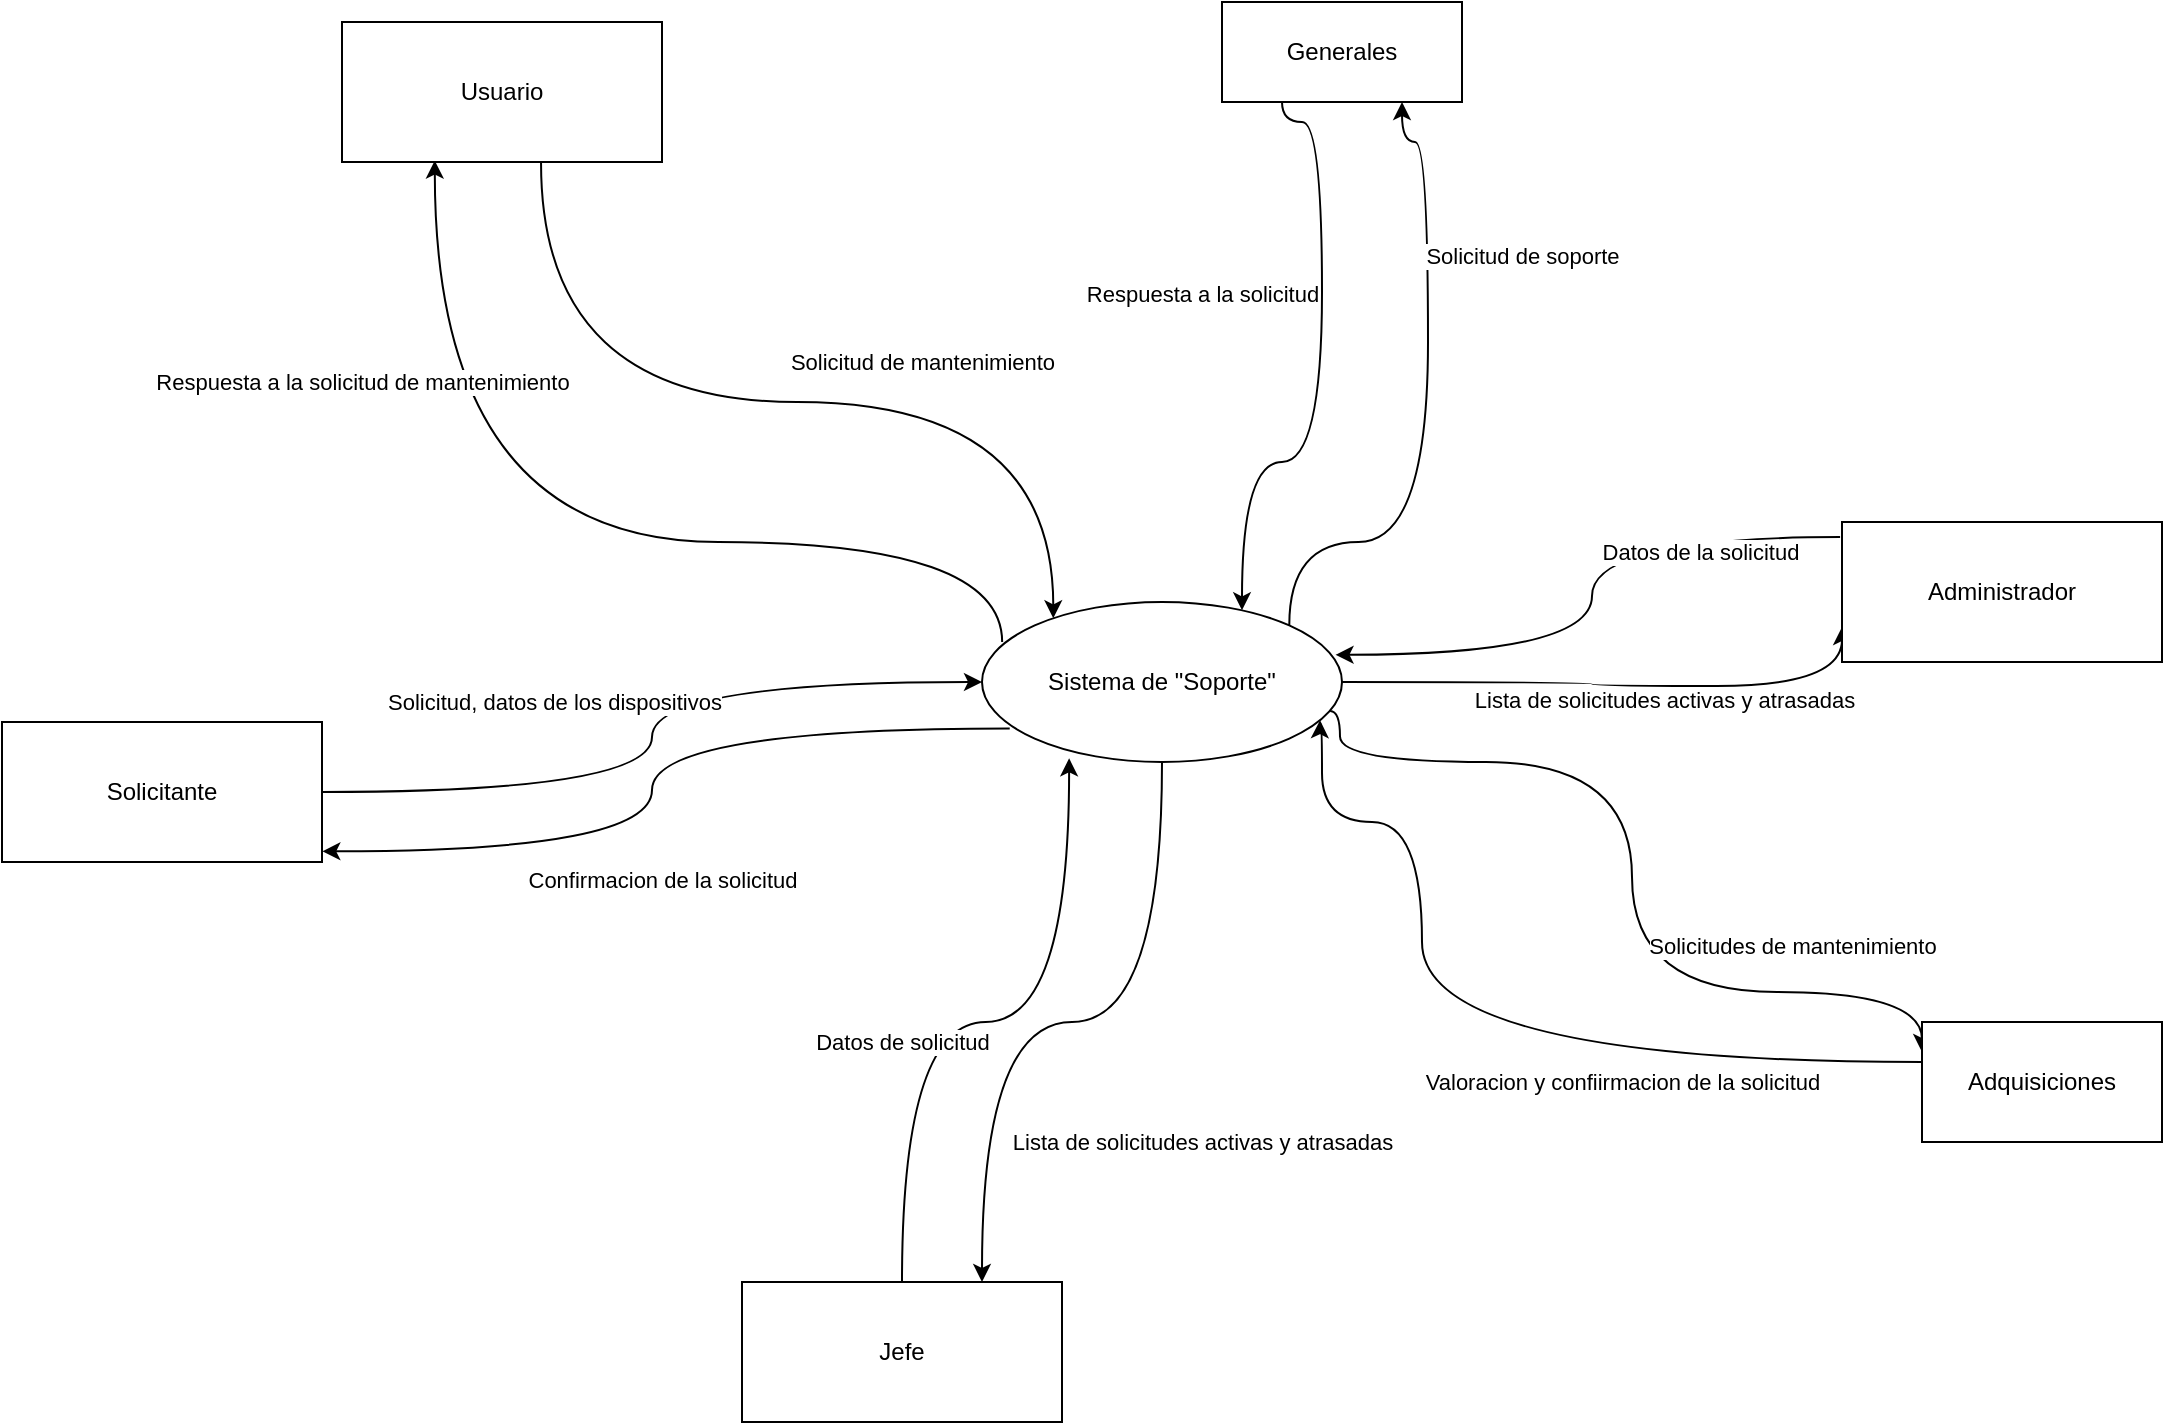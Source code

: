 <mxfile version="20.2.3" type="device" pages="3"><diagram id="DkWG4LgZqHOyVA3ZLs4E" name="Diagrama de contexto"><mxGraphModel dx="2249" dy="2072" grid="1" gridSize="10" guides="1" tooltips="1" connect="1" arrows="1" fold="1" page="1" pageScale="1" pageWidth="827" pageHeight="1169" math="0" shadow="0"><root><mxCell id="0"/><mxCell id="1" parent="0"/><mxCell id="ZMcyCSTyHC_rj8hIHtJD-16" style="edgeStyle=orthogonalEdgeStyle;curved=1;rounded=0;orthogonalLoop=1;jettySize=auto;html=1;entryX=0.29;entryY=0.99;entryDx=0;entryDy=0;entryPerimeter=0;exitX=0.056;exitY=0.25;exitDx=0;exitDy=0;exitPerimeter=0;" parent="1" source="ZMcyCSTyHC_rj8hIHtJD-1" target="ZMcyCSTyHC_rj8hIHtJD-2" edge="1"><mxGeometry relative="1" as="geometry"><Array as="points"><mxPoint x="350" y="240"/><mxPoint x="66" y="240"/></Array></mxGeometry></mxCell><mxCell id="ZMcyCSTyHC_rj8hIHtJD-30" value="Respuesta a la solicitud de mantenimiento" style="edgeLabel;html=1;align=center;verticalAlign=middle;resizable=0;points=[];" parent="ZMcyCSTyHC_rj8hIHtJD-16" vertex="1" connectable="0"><mxGeometry x="0.0" y="4" relative="1" as="geometry"><mxPoint x="-108" y="-84" as="offset"/></mxGeometry></mxCell><mxCell id="ZMcyCSTyHC_rj8hIHtJD-17" style="edgeStyle=orthogonalEdgeStyle;curved=1;rounded=0;orthogonalLoop=1;jettySize=auto;html=1;entryX=0;entryY=0.75;entryDx=0;entryDy=0;" parent="1" source="ZMcyCSTyHC_rj8hIHtJD-1" target="ZMcyCSTyHC_rj8hIHtJD-6" edge="1"><mxGeometry relative="1" as="geometry"><Array as="points"><mxPoint x="645" y="310"/><mxPoint x="645" y="312"/></Array></mxGeometry></mxCell><mxCell id="ZMcyCSTyHC_rj8hIHtJD-27" value="Lista de solicitudes activas y atrasadas" style="edgeLabel;html=1;align=center;verticalAlign=middle;resizable=0;points=[];" parent="ZMcyCSTyHC_rj8hIHtJD-17" vertex="1" connectable="0"><mxGeometry x="0.42" y="-6" relative="1" as="geometry"><mxPoint x="-37" y="1" as="offset"/></mxGeometry></mxCell><mxCell id="ZMcyCSTyHC_rj8hIHtJD-18" style="edgeStyle=orthogonalEdgeStyle;curved=1;rounded=0;orthogonalLoop=1;jettySize=auto;html=1;entryX=0.75;entryY=0;entryDx=0;entryDy=0;" parent="1" source="ZMcyCSTyHC_rj8hIHtJD-1" target="ZMcyCSTyHC_rj8hIHtJD-5" edge="1"><mxGeometry relative="1" as="geometry"/></mxCell><mxCell id="ZMcyCSTyHC_rj8hIHtJD-29" value="Lista de solicitudes activas y atrasadas" style="edgeLabel;html=1;align=center;verticalAlign=middle;resizable=0;points=[];" parent="ZMcyCSTyHC_rj8hIHtJD-18" vertex="1" connectable="0"><mxGeometry x="0.193" y="-5" relative="1" as="geometry"><mxPoint x="99" y="65" as="offset"/></mxGeometry></mxCell><mxCell id="ZMcyCSTyHC_rj8hIHtJD-22" style="edgeStyle=orthogonalEdgeStyle;curved=1;rounded=0;orthogonalLoop=1;jettySize=auto;html=1;entryX=1.001;entryY=0.924;entryDx=0;entryDy=0;entryPerimeter=0;exitX=0.077;exitY=0.791;exitDx=0;exitDy=0;exitPerimeter=0;" parent="1" source="ZMcyCSTyHC_rj8hIHtJD-1" target="ZMcyCSTyHC_rj8hIHtJD-20" edge="1"><mxGeometry relative="1" as="geometry"/></mxCell><mxCell id="ZMcyCSTyHC_rj8hIHtJD-32" value="Confirmacion de la solicitud" style="edgeLabel;html=1;align=center;verticalAlign=middle;resizable=0;points=[];" parent="ZMcyCSTyHC_rj8hIHtJD-22" vertex="1" connectable="0"><mxGeometry x="0.133" y="-5" relative="1" as="geometry"><mxPoint x="10" y="25" as="offset"/></mxGeometry></mxCell><mxCell id="ZMcyCSTyHC_rj8hIHtJD-34" style="edgeStyle=orthogonalEdgeStyle;curved=1;rounded=0;orthogonalLoop=1;jettySize=auto;html=1;entryX=0.75;entryY=1;entryDx=0;entryDy=0;exitX=1;exitY=0;exitDx=0;exitDy=0;" parent="1" source="ZMcyCSTyHC_rj8hIHtJD-1" target="ZMcyCSTyHC_rj8hIHtJD-33" edge="1"><mxGeometry relative="1" as="geometry"><Array as="points"><mxPoint x="493" y="240"/><mxPoint x="563" y="240"/><mxPoint x="563" y="40"/><mxPoint x="550" y="40"/></Array></mxGeometry></mxCell><mxCell id="ZMcyCSTyHC_rj8hIHtJD-35" value="Solicitud de soporte" style="edgeLabel;html=1;align=center;verticalAlign=middle;resizable=0;points=[];" parent="ZMcyCSTyHC_rj8hIHtJD-34" vertex="1" connectable="0"><mxGeometry x="0.328" y="11" relative="1" as="geometry"><mxPoint x="58" y="-26" as="offset"/></mxGeometry></mxCell><mxCell id="ZMcyCSTyHC_rj8hIHtJD-39" style="edgeStyle=orthogonalEdgeStyle;curved=1;rounded=0;orthogonalLoop=1;jettySize=auto;html=1;entryX=0;entryY=0.25;entryDx=0;entryDy=0;exitX=0.967;exitY=0.681;exitDx=0;exitDy=0;exitPerimeter=0;" parent="1" source="ZMcyCSTyHC_rj8hIHtJD-1" target="ZMcyCSTyHC_rj8hIHtJD-38" edge="1"><mxGeometry relative="1" as="geometry"><Array as="points"><mxPoint x="519" y="325"/><mxPoint x="519" y="350"/><mxPoint x="665" y="350"/><mxPoint x="665" y="465"/></Array></mxGeometry></mxCell><mxCell id="ZMcyCSTyHC_rj8hIHtJD-40" value="Solicitudes de mantenimiento" style="edgeLabel;html=1;align=center;verticalAlign=middle;resizable=0;points=[];" parent="ZMcyCSTyHC_rj8hIHtJD-39" vertex="1" connectable="0"><mxGeometry x="0.149" y="2" relative="1" as="geometry"><mxPoint x="78" as="offset"/></mxGeometry></mxCell><mxCell id="ZMcyCSTyHC_rj8hIHtJD-1" value="Sistema de &quot;Soporte&quot;" style="ellipse;whiteSpace=wrap;html=1;" parent="1" vertex="1"><mxGeometry x="340" y="270" width="180" height="80" as="geometry"/></mxCell><mxCell id="ZMcyCSTyHC_rj8hIHtJD-13" style="edgeStyle=orthogonalEdgeStyle;curved=1;rounded=0;orthogonalLoop=1;jettySize=auto;html=1;entryX=0.198;entryY=0.102;entryDx=0;entryDy=0;entryPerimeter=0;exitX=0.622;exitY=1.006;exitDx=0;exitDy=0;exitPerimeter=0;" parent="1" source="ZMcyCSTyHC_rj8hIHtJD-2" target="ZMcyCSTyHC_rj8hIHtJD-1" edge="1"><mxGeometry relative="1" as="geometry"><Array as="points"><mxPoint x="120" y="170"/><mxPoint x="376" y="170"/></Array></mxGeometry></mxCell><mxCell id="ZMcyCSTyHC_rj8hIHtJD-24" value="Solicitud de mantenimiento" style="edgeLabel;html=1;align=center;verticalAlign=middle;resizable=0;points=[];" parent="ZMcyCSTyHC_rj8hIHtJD-13" vertex="1" connectable="0"><mxGeometry x="0.123" y="-7" relative="1" as="geometry"><mxPoint x="38" y="-27" as="offset"/></mxGeometry></mxCell><mxCell id="ZMcyCSTyHC_rj8hIHtJD-2" value="Usuario" style="rounded=0;whiteSpace=wrap;html=1;" parent="1" vertex="1"><mxGeometry x="20" y="-20" width="160" height="70" as="geometry"/></mxCell><mxCell id="ZMcyCSTyHC_rj8hIHtJD-15" style="edgeStyle=orthogonalEdgeStyle;curved=1;rounded=0;orthogonalLoop=1;jettySize=auto;html=1;entryX=0.242;entryY=0.977;entryDx=0;entryDy=0;entryPerimeter=0;" parent="1" source="ZMcyCSTyHC_rj8hIHtJD-5" target="ZMcyCSTyHC_rj8hIHtJD-1" edge="1"><mxGeometry relative="1" as="geometry"/></mxCell><mxCell id="ZMcyCSTyHC_rj8hIHtJD-28" value="Datos de solicitud" style="edgeLabel;html=1;align=center;verticalAlign=middle;resizable=0;points=[];" parent="ZMcyCSTyHC_rj8hIHtJD-15" vertex="1" connectable="0"><mxGeometry x="0.111" y="-3" relative="1" as="geometry"><mxPoint x="-62" y="7" as="offset"/></mxGeometry></mxCell><mxCell id="ZMcyCSTyHC_rj8hIHtJD-5" value="Jefe" style="rounded=0;whiteSpace=wrap;html=1;" parent="1" vertex="1"><mxGeometry x="220" y="610" width="160" height="70" as="geometry"/></mxCell><mxCell id="ZMcyCSTyHC_rj8hIHtJD-14" style="edgeStyle=orthogonalEdgeStyle;curved=1;rounded=0;orthogonalLoop=1;jettySize=auto;html=1;exitX=-0.006;exitY=0.108;exitDx=0;exitDy=0;exitPerimeter=0;entryX=0.982;entryY=0.33;entryDx=0;entryDy=0;entryPerimeter=0;" parent="1" source="ZMcyCSTyHC_rj8hIHtJD-6" target="ZMcyCSTyHC_rj8hIHtJD-1" edge="1"><mxGeometry relative="1" as="geometry"><mxPoint x="520" y="295" as="targetPoint"/></mxGeometry></mxCell><mxCell id="ZMcyCSTyHC_rj8hIHtJD-26" value="Datos de la solicitud" style="edgeLabel;html=1;align=center;verticalAlign=middle;resizable=0;points=[];" parent="ZMcyCSTyHC_rj8hIHtJD-14" vertex="1" connectable="0"><mxGeometry x="0.092" y="-6" relative="1" as="geometry"><mxPoint x="60" y="-39" as="offset"/></mxGeometry></mxCell><mxCell id="ZMcyCSTyHC_rj8hIHtJD-6" value="Administrador" style="rounded=0;whiteSpace=wrap;html=1;" parent="1" vertex="1"><mxGeometry x="770" y="230" width="160" height="70" as="geometry"/></mxCell><mxCell id="ZMcyCSTyHC_rj8hIHtJD-21" style="edgeStyle=orthogonalEdgeStyle;curved=1;rounded=0;orthogonalLoop=1;jettySize=auto;html=1;" parent="1" source="ZMcyCSTyHC_rj8hIHtJD-20" target="ZMcyCSTyHC_rj8hIHtJD-1" edge="1"><mxGeometry relative="1" as="geometry"/></mxCell><mxCell id="ZMcyCSTyHC_rj8hIHtJD-31" value="Solicitud, datos de los dispositivos" style="edgeLabel;html=1;align=center;verticalAlign=middle;resizable=0;points=[];" parent="ZMcyCSTyHC_rj8hIHtJD-21" vertex="1" connectable="0"><mxGeometry x="-0.467" y="4" relative="1" as="geometry"><mxPoint x="13" y="-41" as="offset"/></mxGeometry></mxCell><mxCell id="ZMcyCSTyHC_rj8hIHtJD-20" value="Solicitante" style="rounded=0;whiteSpace=wrap;html=1;" parent="1" vertex="1"><mxGeometry x="-150" y="330" width="160" height="70" as="geometry"/></mxCell><mxCell id="ZMcyCSTyHC_rj8hIHtJD-36" style="edgeStyle=orthogonalEdgeStyle;curved=1;rounded=0;orthogonalLoop=1;jettySize=auto;html=1;exitX=0.25;exitY=1;exitDx=0;exitDy=0;" parent="1" source="ZMcyCSTyHC_rj8hIHtJD-33" target="ZMcyCSTyHC_rj8hIHtJD-1" edge="1"><mxGeometry relative="1" as="geometry"><Array as="points"><mxPoint x="490" y="30"/><mxPoint x="510" y="30"/><mxPoint x="510" y="200"/><mxPoint x="470" y="200"/></Array></mxGeometry></mxCell><mxCell id="ZMcyCSTyHC_rj8hIHtJD-37" value="Respuesta a la solicitud" style="edgeLabel;html=1;align=center;verticalAlign=middle;resizable=0;points=[];" parent="ZMcyCSTyHC_rj8hIHtJD-36" vertex="1" connectable="0"><mxGeometry x="-0.203" y="-13" relative="1" as="geometry"><mxPoint x="-47" y="-9" as="offset"/></mxGeometry></mxCell><mxCell id="ZMcyCSTyHC_rj8hIHtJD-33" value="Generales" style="rounded=0;whiteSpace=wrap;html=1;" parent="1" vertex="1"><mxGeometry x="460" y="-30" width="120" height="50" as="geometry"/></mxCell><mxCell id="ZMcyCSTyHC_rj8hIHtJD-41" style="edgeStyle=orthogonalEdgeStyle;curved=1;rounded=0;orthogonalLoop=1;jettySize=auto;html=1;entryX=0.939;entryY=0.739;entryDx=0;entryDy=0;entryPerimeter=0;" parent="1" source="ZMcyCSTyHC_rj8hIHtJD-38" target="ZMcyCSTyHC_rj8hIHtJD-1" edge="1"><mxGeometry relative="1" as="geometry"><Array as="points"><mxPoint x="560" y="500"/><mxPoint x="560" y="380"/><mxPoint x="510" y="380"/><mxPoint x="510" y="331"/><mxPoint x="509" y="331"/></Array></mxGeometry></mxCell><mxCell id="ZMcyCSTyHC_rj8hIHtJD-42" value="Valoracion y confiirmacion de la solicitud" style="edgeLabel;html=1;align=center;verticalAlign=middle;resizable=0;points=[];" parent="ZMcyCSTyHC_rj8hIHtJD-41" vertex="1" connectable="0"><mxGeometry x="0.175" relative="1" as="geometry"><mxPoint x="100" y="37" as="offset"/></mxGeometry></mxCell><mxCell id="ZMcyCSTyHC_rj8hIHtJD-38" value="Adquisiciones" style="rounded=0;whiteSpace=wrap;html=1;" parent="1" vertex="1"><mxGeometry x="810" y="480" width="120" height="60" as="geometry"/></mxCell></root></mxGraphModel></diagram><diagram id="f6rQSyUBxxqH9jXUwarz" name="Modelo de dominio"><mxGraphModel dx="1497" dy="2120" grid="1" gridSize="10" guides="1" tooltips="1" connect="1" arrows="1" fold="1" page="1" pageScale="1" pageWidth="827" pageHeight="1169" math="0" shadow="0"><root><mxCell id="0"/><mxCell id="1" parent="0"/><mxCell id="sXfndQdOdU9TowSgIV5L-12" value="Estados" style="swimlane;fontStyle=0;childLayout=stackLayout;horizontal=1;startSize=30;horizontalStack=0;resizeParent=1;resizeParentMax=0;resizeLast=0;collapsible=1;marginBottom=0;" parent="1" vertex="1"><mxGeometry x="1600" y="-440" width="140" height="180" as="geometry"/></mxCell><mxCell id="sXfndQdOdU9TowSgIV5L-13" value="Enviado" style="text;strokeColor=none;fillColor=none;align=left;verticalAlign=middle;spacingLeft=4;spacingRight=4;overflow=hidden;points=[[0,0.5],[1,0.5]];portConstraint=eastwest;rotatable=0;" parent="sXfndQdOdU9TowSgIV5L-12" vertex="1"><mxGeometry y="30" width="140" height="30" as="geometry"/></mxCell><mxCell id="sXfndQdOdU9TowSgIV5L-17" value="Atendiendo" style="text;strokeColor=none;fillColor=none;align=left;verticalAlign=middle;spacingLeft=4;spacingRight=4;overflow=hidden;points=[[0,0.5],[1,0.5]];portConstraint=eastwest;rotatable=0;" parent="sXfndQdOdU9TowSgIV5L-12" vertex="1"><mxGeometry y="60" width="140" height="30" as="geometry"/></mxCell><mxCell id="sXfndQdOdU9TowSgIV5L-14" value="Espera" style="text;strokeColor=none;fillColor=none;align=left;verticalAlign=middle;spacingLeft=4;spacingRight=4;overflow=hidden;points=[[0,0.5],[1,0.5]];portConstraint=eastwest;rotatable=0;" parent="sXfndQdOdU9TowSgIV5L-12" vertex="1"><mxGeometry y="90" width="140" height="30" as="geometry"/></mxCell><mxCell id="sXfndQdOdU9TowSgIV5L-15" value="Revisado" style="text;strokeColor=none;fillColor=none;align=left;verticalAlign=middle;spacingLeft=4;spacingRight=4;overflow=hidden;points=[[0,0.5],[1,0.5]];portConstraint=eastwest;rotatable=0;" parent="sXfndQdOdU9TowSgIV5L-12" vertex="1"><mxGeometry y="120" width="140" height="30" as="geometry"/></mxCell><mxCell id="sXfndQdOdU9TowSgIV5L-18" value="En proceso" style="text;strokeColor=none;fillColor=none;align=left;verticalAlign=middle;spacingLeft=4;spacingRight=4;overflow=hidden;points=[[0,0.5],[1,0.5]];portConstraint=eastwest;rotatable=0;" parent="sXfndQdOdU9TowSgIV5L-12" vertex="1"><mxGeometry y="150" width="140" height="30" as="geometry"/></mxCell><mxCell id="1n7PtmyBgGKQcQrIAT-y-1" value="usuario" style="rounded=0;whiteSpace=wrap;html=1;" vertex="1" parent="1"><mxGeometry x="1034" y="-140" width="120" height="60" as="geometry"/></mxCell><mxCell id="1n7PtmyBgGKQcQrIAT-y-2" value="Solicitud" style="rounded=0;whiteSpace=wrap;html=1;" vertex="1" parent="1"><mxGeometry x="1290" y="265" width="120" height="60" as="geometry"/></mxCell><mxCell id="1n7PtmyBgGKQcQrIAT-y-21" style="edgeStyle=orthogonalEdgeStyle;rounded=0;orthogonalLoop=1;jettySize=auto;html=1;endArrow=diamondThin;endFill=0;strokeColor=default;strokeWidth=1;" edge="1" parent="1" source="1n7PtmyBgGKQcQrIAT-y-3" target="1n7PtmyBgGKQcQrIAT-y-2"><mxGeometry relative="1" as="geometry"/></mxCell><mxCell id="1n7PtmyBgGKQcQrIAT-y-3" value="lista de solicitudes" style="rounded=0;whiteSpace=wrap;html=1;" vertex="1" parent="1"><mxGeometry x="1430" y="130" width="120" height="60" as="geometry"/></mxCell><mxCell id="1n7PtmyBgGKQcQrIAT-y-20" style="rounded=0;orthogonalLoop=1;jettySize=auto;html=1;entryX=0.815;entryY=1.055;entryDx=0;entryDy=0;endArrow=block;endFill=0;strokeColor=default;strokeWidth=1;entryPerimeter=0;" edge="1" parent="1" source="1n7PtmyBgGKQcQrIAT-y-4" target="1n7PtmyBgGKQcQrIAT-y-2"><mxGeometry relative="1" as="geometry"/></mxCell><mxCell id="1n7PtmyBgGKQcQrIAT-y-4" value="llamada" style="rounded=0;whiteSpace=wrap;html=1;" vertex="1" parent="1"><mxGeometry x="1420" y="480" width="120" height="60" as="geometry"/></mxCell><mxCell id="1n7PtmyBgGKQcQrIAT-y-38" style="rounded=0;orthogonalLoop=1;jettySize=auto;html=1;endArrow=block;endFill=0;strokeColor=default;strokeWidth=1;" edge="1" parent="1" source="1n7PtmyBgGKQcQrIAT-y-5" target="1n7PtmyBgGKQcQrIAT-y-1"><mxGeometry relative="1" as="geometry"/></mxCell><mxCell id="1n7PtmyBgGKQcQrIAT-y-5" value="Administrador" style="rounded=0;whiteSpace=wrap;html=1;" vertex="1" parent="1"><mxGeometry x="790" y="-120" width="120" height="60" as="geometry"/></mxCell><mxCell id="1n7PtmyBgGKQcQrIAT-y-17" style="rounded=0;orthogonalLoop=1;jettySize=auto;html=1;endArrow=block;endFill=0;strokeColor=default;strokeWidth=1;" edge="1" parent="1" source="1n7PtmyBgGKQcQrIAT-y-6" target="1n7PtmyBgGKQcQrIAT-y-1"><mxGeometry relative="1" as="geometry"/></mxCell><mxCell id="1n7PtmyBgGKQcQrIAT-y-6" value="usuario anonimo" style="rounded=0;whiteSpace=wrap;html=1;" vertex="1" parent="1"><mxGeometry x="790" y="-30" width="120" height="60" as="geometry"/></mxCell><mxCell id="1n7PtmyBgGKQcQrIAT-y-15" style="rounded=0;orthogonalLoop=1;jettySize=auto;html=1;endArrow=block;endFill=0;strokeColor=default;strokeWidth=1;" edge="1" parent="1" source="1n7PtmyBgGKQcQrIAT-y-7"><mxGeometry relative="1" as="geometry"><mxPoint x="1150" y="-80" as="targetPoint"/></mxGeometry></mxCell><mxCell id="1n7PtmyBgGKQcQrIAT-y-7" value="usuario registrado" style="rounded=0;whiteSpace=wrap;html=1;" vertex="1" parent="1"><mxGeometry x="1090" y="30" width="120" height="60" as="geometry"/></mxCell><mxCell id="1n7PtmyBgGKQcQrIAT-y-16" style="rounded=0;orthogonalLoop=1;jettySize=auto;html=1;entryX=0.041;entryY=0.993;entryDx=0;entryDy=0;endArrow=block;endFill=0;strokeColor=default;strokeWidth=1;entryPerimeter=0;exitX=0.662;exitY=0.011;exitDx=0;exitDy=0;exitPerimeter=0;" edge="1" parent="1" source="1n7PtmyBgGKQcQrIAT-y-8" target="1n7PtmyBgGKQcQrIAT-y-1"><mxGeometry relative="1" as="geometry"/></mxCell><mxCell id="1n7PtmyBgGKQcQrIAT-y-8" value="usuario consulta" style="rounded=0;whiteSpace=wrap;html=1;" vertex="1" parent="1"><mxGeometry x="960" y="30" width="120" height="60" as="geometry"/></mxCell><mxCell id="1n7PtmyBgGKQcQrIAT-y-19" style="rounded=0;orthogonalLoop=1;jettySize=auto;html=1;entryX=0.25;entryY=1;entryDx=0;entryDy=0;endArrow=block;endFill=0;strokeColor=default;strokeWidth=1;" edge="1" parent="1" source="1n7PtmyBgGKQcQrIAT-y-18" target="1n7PtmyBgGKQcQrIAT-y-2"><mxGeometry relative="1" as="geometry"/></mxCell><mxCell id="1n7PtmyBgGKQcQrIAT-y-18" value="Llamada por memo" style="rounded=0;whiteSpace=wrap;html=1;" vertex="1" parent="1"><mxGeometry x="1190" y="480" width="120" height="60" as="geometry"/></mxCell><mxCell id="1n7PtmyBgGKQcQrIAT-y-25" style="edgeStyle=orthogonalEdgeStyle;rounded=0;orthogonalLoop=1;jettySize=auto;html=1;entryX=0.75;entryY=0;entryDx=0;entryDy=0;endArrow=block;endFill=0;strokeColor=default;strokeWidth=1;" edge="1" parent="1" source="1n7PtmyBgGKQcQrIAT-y-22" target="1n7PtmyBgGKQcQrIAT-y-3"><mxGeometry relative="1" as="geometry"/></mxCell><mxCell id="1n7PtmyBgGKQcQrIAT-y-22" value="Resultados de busqueda Solicitudes" style="rounded=0;whiteSpace=wrap;html=1;" vertex="1" parent="1"><mxGeometry x="1580" y="50" width="120" height="60" as="geometry"/></mxCell><mxCell id="1n7PtmyBgGKQcQrIAT-y-26" style="edgeStyle=orthogonalEdgeStyle;rounded=0;orthogonalLoop=1;jettySize=auto;html=1;entryX=0.75;entryY=1;entryDx=0;entryDy=0;endArrow=block;endFill=0;strokeColor=default;strokeWidth=1;" edge="1" parent="1" source="1n7PtmyBgGKQcQrIAT-y-23" target="1n7PtmyBgGKQcQrIAT-y-3"><mxGeometry relative="1" as="geometry"/></mxCell><mxCell id="1n7PtmyBgGKQcQrIAT-y-23" value="Publicaciones vencidas" style="rounded=0;whiteSpace=wrap;html=1;" vertex="1" parent="1"><mxGeometry x="1580" y="190" width="120" height="60" as="geometry"/></mxCell><mxCell id="1n7PtmyBgGKQcQrIAT-y-28" style="edgeStyle=orthogonalEdgeStyle;rounded=0;orthogonalLoop=1;jettySize=auto;html=1;entryX=0.5;entryY=1;entryDx=0;entryDy=0;endArrow=block;endFill=0;strokeColor=default;strokeWidth=1;" edge="1" parent="1" source="1n7PtmyBgGKQcQrIAT-y-24" target="1n7PtmyBgGKQcQrIAT-y-3"><mxGeometry relative="1" as="geometry"/></mxCell><mxCell id="1n7PtmyBgGKQcQrIAT-y-24" value="Publicaciones revisadas" style="rounded=0;whiteSpace=wrap;html=1;" vertex="1" parent="1"><mxGeometry x="1580" y="300" width="120" height="60" as="geometry"/></mxCell><mxCell id="1n7PtmyBgGKQcQrIAT-y-51" style="edgeStyle=none;rounded=0;orthogonalLoop=1;jettySize=auto;html=1;entryX=0;entryY=0.5;entryDx=0;entryDy=0;endArrow=diamondThin;endFill=0;strokeColor=default;strokeWidth=1;" edge="1" parent="1" source="1n7PtmyBgGKQcQrIAT-y-29" target="1n7PtmyBgGKQcQrIAT-y-2"><mxGeometry relative="1" as="geometry"/></mxCell><mxCell id="1n7PtmyBgGKQcQrIAT-y-29" value="Departamento" style="rounded=0;whiteSpace=wrap;html=1;" vertex="1" parent="1"><mxGeometry x="940" y="360" width="120" height="60" as="geometry"/></mxCell><mxCell id="1n7PtmyBgGKQcQrIAT-y-47" style="edgeStyle=none;rounded=0;orthogonalLoop=1;jettySize=auto;html=1;entryX=0;entryY=0.5;entryDx=0;entryDy=0;endArrow=diamondThin;endFill=0;strokeColor=default;strokeWidth=1;" edge="1" parent="1" source="1n7PtmyBgGKQcQrIAT-y-30" target="1n7PtmyBgGKQcQrIAT-y-18"><mxGeometry relative="1" as="geometry"/></mxCell><mxCell id="1n7PtmyBgGKQcQrIAT-y-30" value="Numero IPE" style="rounded=0;whiteSpace=wrap;html=1;" vertex="1" parent="1"><mxGeometry x="960" y="500" width="120" height="60" as="geometry"/></mxCell><mxCell id="1n7PtmyBgGKQcQrIAT-y-48" style="edgeStyle=none;rounded=0;orthogonalLoop=1;jettySize=auto;html=1;entryX=-0.022;entryY=0.911;entryDx=0;entryDy=0;entryPerimeter=0;endArrow=diamondThin;endFill=0;strokeColor=default;strokeWidth=1;" edge="1" parent="1" source="1n7PtmyBgGKQcQrIAT-y-31" target="1n7PtmyBgGKQcQrIAT-y-18"><mxGeometry relative="1" as="geometry"/></mxCell><mxCell id="1n7PtmyBgGKQcQrIAT-y-31" value="Numero serial" style="rounded=0;whiteSpace=wrap;html=1;" vertex="1" parent="1"><mxGeometry x="960" y="600" width="120" height="60" as="geometry"/></mxCell><mxCell id="1n7PtmyBgGKQcQrIAT-y-49" style="edgeStyle=none;rounded=0;orthogonalLoop=1;jettySize=auto;html=1;entryX=0.25;entryY=1;entryDx=0;entryDy=0;endArrow=diamondThin;endFill=0;strokeColor=default;strokeWidth=1;" edge="1" parent="1" source="1n7PtmyBgGKQcQrIAT-y-32" target="1n7PtmyBgGKQcQrIAT-y-18"><mxGeometry relative="1" as="geometry"/></mxCell><mxCell id="1n7PtmyBgGKQcQrIAT-y-32" value="Marca" style="rounded=0;whiteSpace=wrap;html=1;" vertex="1" parent="1"><mxGeometry x="1121" y="640" width="120" height="60" as="geometry"/></mxCell><mxCell id="1n7PtmyBgGKQcQrIAT-y-50" style="edgeStyle=none;rounded=0;orthogonalLoop=1;jettySize=auto;html=1;endArrow=diamondThin;endFill=0;strokeColor=default;strokeWidth=1;" edge="1" parent="1" source="1n7PtmyBgGKQcQrIAT-y-33" target="1n7PtmyBgGKQcQrIAT-y-18"><mxGeometry relative="1" as="geometry"/></mxCell><mxCell id="1n7PtmyBgGKQcQrIAT-y-33" value="Modelo" style="rounded=0;whiteSpace=wrap;html=1;" vertex="1" parent="1"><mxGeometry x="1280" y="640" width="120" height="60" as="geometry"/></mxCell><mxCell id="1n7PtmyBgGKQcQrIAT-y-40" style="edgeStyle=none;rounded=0;orthogonalLoop=1;jettySize=auto;html=1;entryX=0.25;entryY=0;entryDx=0;entryDy=0;endArrow=diamondThin;endFill=0;strokeColor=default;strokeWidth=1;" edge="1" parent="1" source="1n7PtmyBgGKQcQrIAT-y-1" target="1n7PtmyBgGKQcQrIAT-y-2"><mxGeometry relative="1" as="geometry"><mxPoint x="1099.91" y="-150" as="sourcePoint"/><mxPoint x="1320" y="265" as="targetPoint"/><Array as="points"><mxPoint x="1320" y="-110"/></Array></mxGeometry></mxCell><mxCell id="1n7PtmyBgGKQcQrIAT-y-52" style="edgeStyle=none;rounded=0;orthogonalLoop=1;jettySize=auto;html=1;entryX=-0.005;entryY=0.389;entryDx=0;entryDy=0;entryPerimeter=0;endArrow=diamondThin;endFill=0;strokeColor=default;strokeWidth=1;" edge="1" parent="1" source="1n7PtmyBgGKQcQrIAT-y-44" target="1n7PtmyBgGKQcQrIAT-y-2"><mxGeometry relative="1" as="geometry"/></mxCell><mxCell id="1n7PtmyBgGKQcQrIAT-y-44" value="Comentario" style="rounded=0;whiteSpace=wrap;html=1;" vertex="1" parent="1"><mxGeometry x="940" y="270" width="120" height="60" as="geometry"/></mxCell><mxCell id="1n7PtmyBgGKQcQrIAT-y-60" style="edgeStyle=none;rounded=0;orthogonalLoop=1;jettySize=auto;html=1;endArrow=diamondThin;endFill=0;strokeColor=default;strokeWidth=1;entryX=0;entryY=0;entryDx=0;entryDy=0;" edge="1" parent="1" source="1n7PtmyBgGKQcQrIAT-y-53" target="1n7PtmyBgGKQcQrIAT-y-1"><mxGeometry relative="1" as="geometry"/></mxCell><mxCell id="1n7PtmyBgGKQcQrIAT-y-53" value="Nombres" style="rounded=0;whiteSpace=wrap;html=1;" vertex="1" parent="1"><mxGeometry x="900" y="-280" width="120" height="60" as="geometry"/></mxCell><mxCell id="1n7PtmyBgGKQcQrIAT-y-61" style="edgeStyle=none;rounded=0;orthogonalLoop=1;jettySize=auto;html=1;entryX=0.206;entryY=-0.028;entryDx=0;entryDy=0;endArrow=diamondThin;endFill=0;strokeColor=default;strokeWidth=1;entryPerimeter=0;" edge="1" parent="1" source="1n7PtmyBgGKQcQrIAT-y-54" target="1n7PtmyBgGKQcQrIAT-y-1"><mxGeometry relative="1" as="geometry"><Array as="points"><mxPoint x="1060" y="-350"/></Array></mxGeometry></mxCell><mxCell id="1n7PtmyBgGKQcQrIAT-y-54" value="Nombre de usuario" style="rounded=0;whiteSpace=wrap;html=1;" vertex="1" parent="1"><mxGeometry x="900" y="-380" width="120" height="60" as="geometry"/></mxCell><mxCell id="1n7PtmyBgGKQcQrIAT-y-62" style="edgeStyle=none;rounded=0;orthogonalLoop=1;jettySize=auto;html=1;endArrow=diamondThin;endFill=0;strokeColor=default;strokeWidth=1;exitX=0.5;exitY=1;exitDx=0;exitDy=0;" edge="1" parent="1" source="1n7PtmyBgGKQcQrIAT-y-55" target="1n7PtmyBgGKQcQrIAT-y-1"><mxGeometry relative="1" as="geometry"><mxPoint x="1150" y="-150" as="targetPoint"/></mxGeometry></mxCell><mxCell id="1n7PtmyBgGKQcQrIAT-y-55" value="Numero de trabajador" style="rounded=0;whiteSpace=wrap;html=1;" vertex="1" parent="1"><mxGeometry x="1034" y="-440" width="120" height="60" as="geometry"/></mxCell><mxCell id="1n7PtmyBgGKQcQrIAT-y-63" style="edgeStyle=none;rounded=0;orthogonalLoop=1;jettySize=auto;html=1;entryX=0.6;entryY=0.006;entryDx=0;entryDy=0;endArrow=diamondThin;endFill=0;strokeColor=default;strokeWidth=1;entryPerimeter=0;" edge="1" parent="1" source="1n7PtmyBgGKQcQrIAT-y-56" target="1n7PtmyBgGKQcQrIAT-y-1"><mxGeometry relative="1" as="geometry"/></mxCell><mxCell id="1n7PtmyBgGKQcQrIAT-y-56" value="Apellido paterno" style="rounded=0;whiteSpace=wrap;html=1;" vertex="1" parent="1"><mxGeometry x="1170" y="-440" width="120" height="60" as="geometry"/></mxCell><mxCell id="1n7PtmyBgGKQcQrIAT-y-64" style="edgeStyle=none;rounded=0;orthogonalLoop=1;jettySize=auto;html=1;entryX=0.707;entryY=-0.011;entryDx=0;entryDy=0;endArrow=diamondThin;endFill=0;strokeColor=default;strokeWidth=1;entryPerimeter=0;" edge="1" parent="1" source="1n7PtmyBgGKQcQrIAT-y-57" target="1n7PtmyBgGKQcQrIAT-y-1"><mxGeometry relative="1" as="geometry"/></mxCell><mxCell id="1n7PtmyBgGKQcQrIAT-y-57" value="Apellido Materno" style="rounded=0;whiteSpace=wrap;html=1;" vertex="1" parent="1"><mxGeometry x="1300" y="-440" width="120" height="60" as="geometry"/></mxCell><mxCell id="1n7PtmyBgGKQcQrIAT-y-65" style="edgeStyle=none;rounded=0;orthogonalLoop=1;jettySize=auto;html=1;entryX=0.872;entryY=-0.033;entryDx=0;entryDy=0;entryPerimeter=0;endArrow=diamondThin;endFill=0;strokeColor=default;strokeWidth=1;" edge="1" parent="1" source="1n7PtmyBgGKQcQrIAT-y-58" target="1n7PtmyBgGKQcQrIAT-y-1"><mxGeometry relative="1" as="geometry"/></mxCell><mxCell id="1n7PtmyBgGKQcQrIAT-y-58" value="Contraseña" style="rounded=0;whiteSpace=wrap;html=1;" vertex="1" parent="1"><mxGeometry x="1320" y="-330" width="120" height="60" as="geometry"/></mxCell><mxCell id="1n7PtmyBgGKQcQrIAT-y-66" style="edgeStyle=none;rounded=0;orthogonalLoop=1;jettySize=auto;html=1;entryX=1;entryY=0;entryDx=0;entryDy=0;endArrow=diamondThin;endFill=0;strokeColor=default;strokeWidth=1;" edge="1" parent="1" source="1n7PtmyBgGKQcQrIAT-y-59" target="1n7PtmyBgGKQcQrIAT-y-1"><mxGeometry relative="1" as="geometry"/></mxCell><mxCell id="1n7PtmyBgGKQcQrIAT-y-59" value="Departamento&lt;br&gt;" style="rounded=0;whiteSpace=wrap;html=1;" vertex="1" parent="1"><mxGeometry x="1320" y="-220" width="120" height="60" as="geometry"/></mxCell></root></mxGraphModel></diagram><diagram id="PBcX8HSbs8lJ65vfprqf" name="Diagrama de casos de uso"><mxGraphModel dx="1422" dy="903" grid="1" gridSize="10" guides="1" tooltips="1" connect="1" arrows="1" fold="1" page="1" pageScale="1" pageWidth="827" pageHeight="1169" math="0" shadow="0"><root><mxCell id="0"/><mxCell id="1" parent="0"/><mxCell id="rqXeAIW731kYhNTCOUcJ-2" value="Sistema Soporte" style="shape=rect;html=1;verticalAlign=top;fontStyle=1;whiteSpace=wrap;align=center;" parent="1" vertex="1"><mxGeometry x="240" y="10" width="620" height="910" as="geometry"/></mxCell><mxCell id="qHckwaLP7Io3puv6oxDe-4" style="rounded=0;orthogonalLoop=1;jettySize=auto;html=1;" parent="1" source="rqXeAIW731kYhNTCOUcJ-3" target="qHckwaLP7Io3puv6oxDe-3" edge="1"><mxGeometry relative="1" as="geometry"/></mxCell><mxCell id="rqXeAIW731kYhNTCOUcJ-3" value="usuario General" style="shape=umlActor;html=1;verticalLabelPosition=bottom;verticalAlign=top;align=center;" parent="1" vertex="1"><mxGeometry x="70" y="210" width="60" height="140" as="geometry"/></mxCell><mxCell id="qHckwaLP7Io3puv6oxDe-3" value="Crear solicitud revision" style="ellipse;whiteSpace=wrap;html=1;" parent="1" vertex="1"><mxGeometry x="484" y="130" width="140" height="70" as="geometry"/></mxCell><mxCell id="qHckwaLP7Io3puv6oxDe-5" value="Iniciar secion" style="ellipse;whiteSpace=wrap;html=1;" parent="1" vertex="1"><mxGeometry x="490" y="490" width="140" height="70" as="geometry"/></mxCell><mxCell id="qHckwaLP7Io3puv6oxDe-9" style="rounded=0;orthogonalLoop=1;jettySize=auto;html=1;" parent="1" source="qHckwaLP7Io3puv6oxDe-7" target="qHckwaLP7Io3puv6oxDe-8" edge="1"><mxGeometry relative="1" as="geometry"/></mxCell><mxCell id="qHckwaLP7Io3puv6oxDe-10" style="rounded=0;orthogonalLoop=1;jettySize=auto;html=1;entryX=0;entryY=0.5;entryDx=0;entryDy=0;" parent="1" source="qHckwaLP7Io3puv6oxDe-7" target="qHckwaLP7Io3puv6oxDe-5" edge="1"><mxGeometry relative="1" as="geometry"/></mxCell><mxCell id="qHckwaLP7Io3puv6oxDe-7" value="Director" style="shape=umlActor;html=1;verticalLabelPosition=bottom;verticalAlign=top;align=center;" parent="1" vertex="1"><mxGeometry x="70" y="380" width="60" height="140" as="geometry"/></mxCell><mxCell id="qHckwaLP7Io3puv6oxDe-8" value="Consultar solicitudes" style="ellipse;whiteSpace=wrap;html=1;" parent="1" vertex="1"><mxGeometry x="484" y="310" width="140" height="70" as="geometry"/></mxCell><mxCell id="qHckwaLP7Io3puv6oxDe-17" style="edgeStyle=none;rounded=0;orthogonalLoop=1;jettySize=auto;html=1;" parent="1" source="qHckwaLP7Io3puv6oxDe-11" target="qHckwaLP7Io3puv6oxDe-3" edge="1"><mxGeometry relative="1" as="geometry"><mxPoint x="480" y="565" as="targetPoint"/></mxGeometry></mxCell><mxCell id="qHckwaLP7Io3puv6oxDe-18" style="edgeStyle=none;rounded=0;orthogonalLoop=1;jettySize=auto;html=1;" parent="1" source="qHckwaLP7Io3puv6oxDe-11" target="qHckwaLP7Io3puv6oxDe-8" edge="1"><mxGeometry relative="1" as="geometry"/></mxCell><mxCell id="qHckwaLP7Io3puv6oxDe-19" style="edgeStyle=none;rounded=0;orthogonalLoop=1;jettySize=auto;html=1;entryX=0.5;entryY=1;entryDx=0;entryDy=0;" parent="1" source="qHckwaLP7Io3puv6oxDe-11" target="qHckwaLP7Io3puv6oxDe-5" edge="1"><mxGeometry relative="1" as="geometry"/></mxCell><mxCell id="qHckwaLP7Io3puv6oxDe-11" value="administrador de solicitudes" style="shape=umlActor;html=1;verticalLabelPosition=bottom;verticalAlign=top;align=center;" parent="1" vertex="1"><mxGeometry x="70" y="550" width="60" height="140" as="geometry"/></mxCell><mxCell id="qHckwaLP7Io3puv6oxDe-24" style="edgeStyle=none;rounded=0;orthogonalLoop=1;jettySize=auto;html=1;entryX=0;entryY=0.5;entryDx=0;entryDy=0;" parent="1" source="qHckwaLP7Io3puv6oxDe-20" target="qHckwaLP7Io3puv6oxDe-21" edge="1"><mxGeometry relative="1" as="geometry"/></mxCell><mxCell id="qHckwaLP7Io3puv6oxDe-25" style="edgeStyle=none;rounded=0;orthogonalLoop=1;jettySize=auto;html=1;entryX=0;entryY=0.5;entryDx=0;entryDy=0;" parent="1" source="qHckwaLP7Io3puv6oxDe-20" target="qHckwaLP7Io3puv6oxDe-22" edge="1"><mxGeometry relative="1" as="geometry"/></mxCell><mxCell id="xwevWv2AdtR7izqMdpxY-2" style="rounded=0;orthogonalLoop=1;jettySize=auto;html=1;" parent="1" source="qHckwaLP7Io3puv6oxDe-20" target="xwevWv2AdtR7izqMdpxY-1" edge="1"><mxGeometry relative="1" as="geometry"/></mxCell><mxCell id="qHckwaLP7Io3puv6oxDe-20" value="Administrador" style="shape=umlActor;html=1;verticalLabelPosition=bottom;verticalAlign=top;align=center;" parent="1" vertex="1"><mxGeometry x="70" y="770" width="60" height="140" as="geometry"/></mxCell><mxCell id="qHckwaLP7Io3puv6oxDe-21" value="Crear usuario" style="ellipse;whiteSpace=wrap;html=1;" parent="1" vertex="1"><mxGeometry x="480" y="640" width="140" height="70" as="geometry"/></mxCell><mxCell id="qHckwaLP7Io3puv6oxDe-22" value="Eliminar usuario" style="ellipse;whiteSpace=wrap;html=1;" parent="1" vertex="1"><mxGeometry x="484" y="740" width="140" height="70" as="geometry"/></mxCell><mxCell id="xwevWv2AdtR7izqMdpxY-1" value="Cambiar estado de solicitud" style="ellipse;whiteSpace=wrap;html=1;" parent="1" vertex="1"><mxGeometry x="484" y="830" width="140" height="70" as="geometry"/></mxCell></root></mxGraphModel></diagram></mxfile>